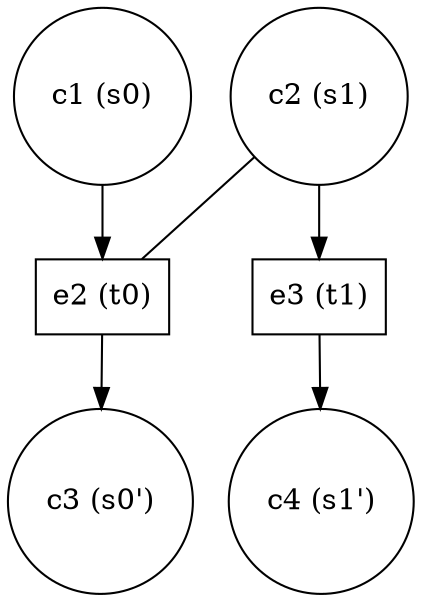 digraph PetriNet {
// Places
p1 [shape=circle label="c1 (s0)"];
p2 [shape=circle label="c2 (s1)"];
p4 [shape=circle label="c4 (s1')"];
p3 [shape=circle label="c3 (s0')"];
// Transitions
t3 [shape=box label="e3 (t1)"];
t2 [shape=box label="e2 (t0)"];
// Edges
p1 -> t2;
p2 -> t3;
t3 -> p4;
t2 -> p3;
p2 -> t2 [dir=none];
}
